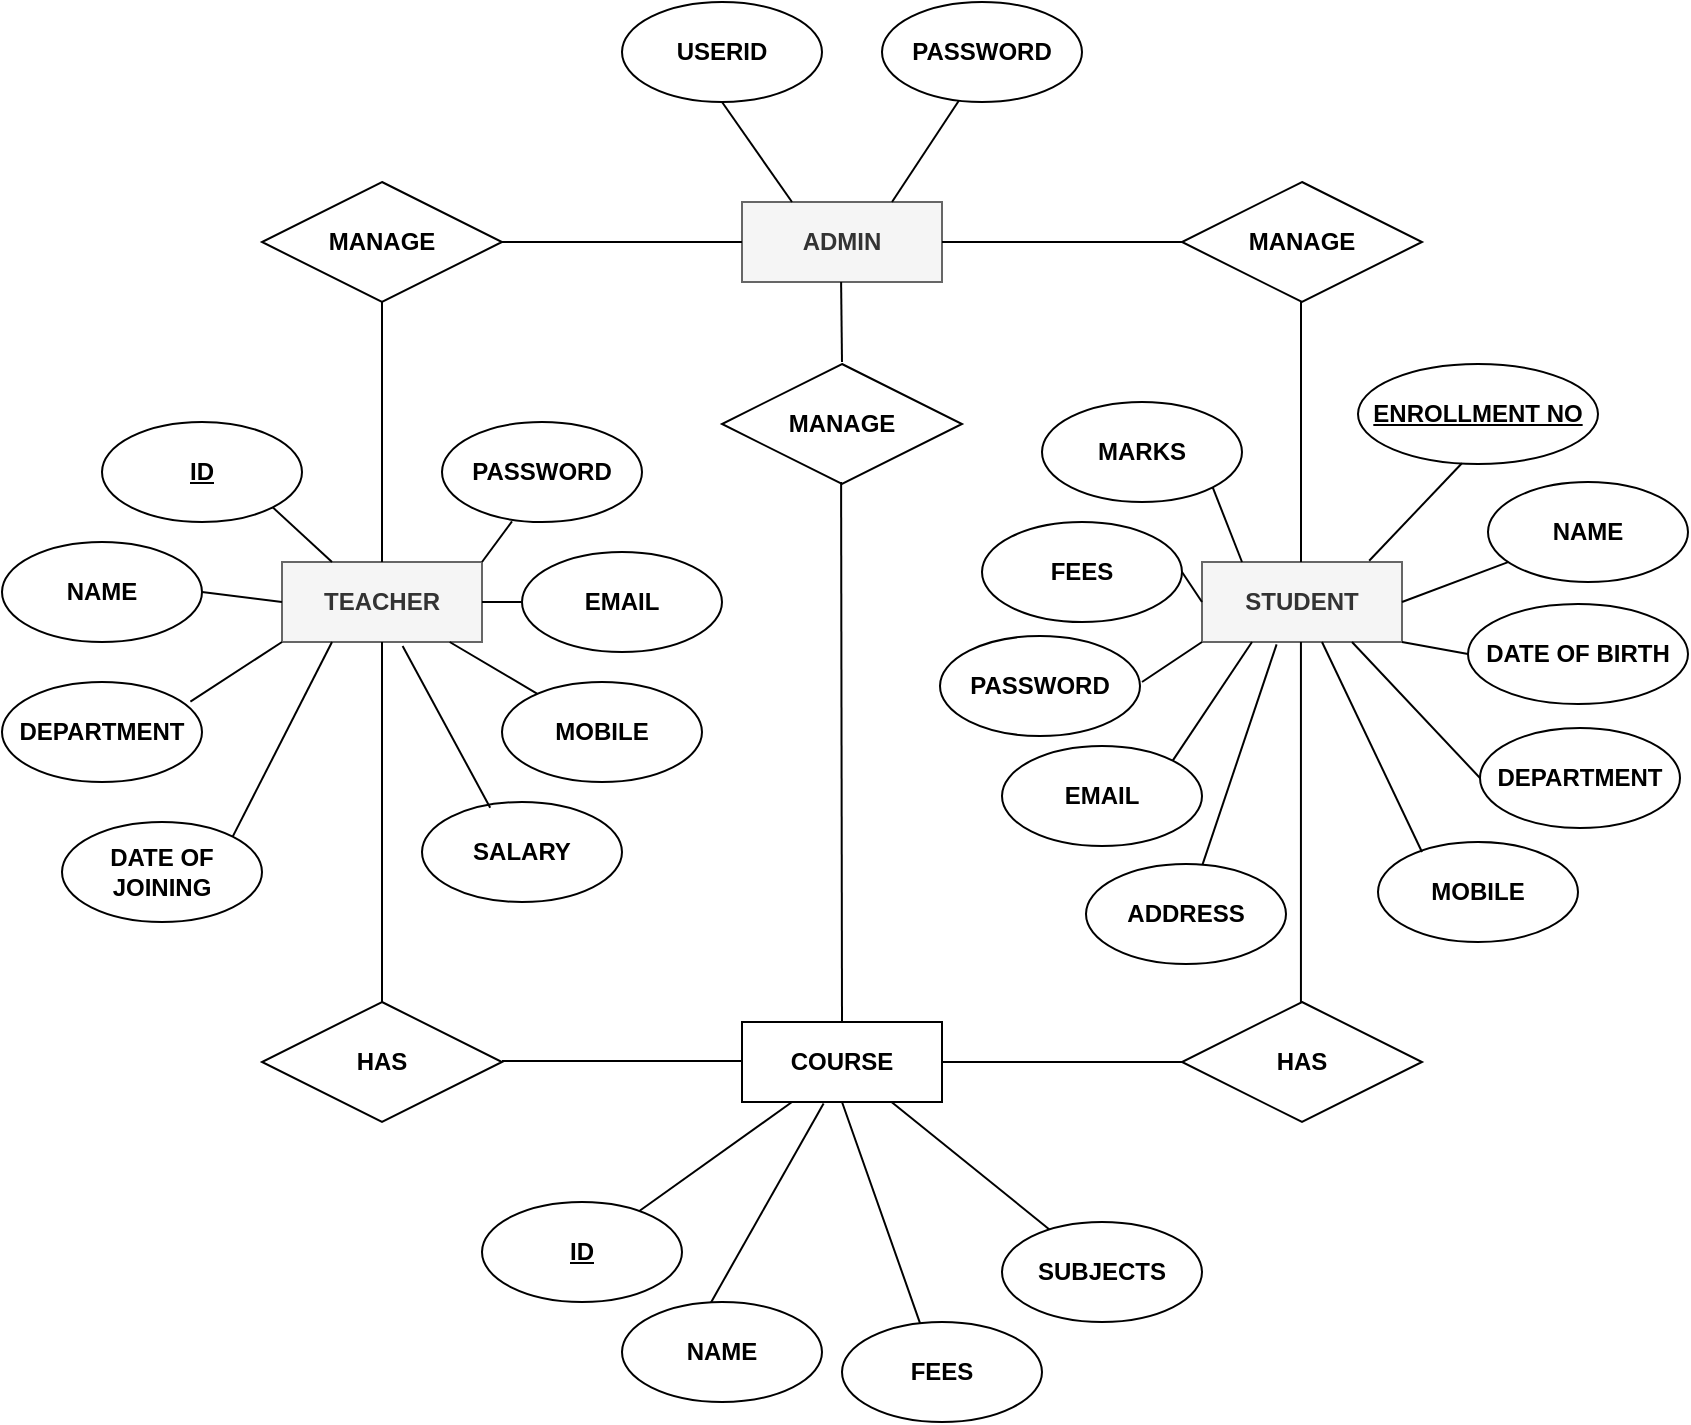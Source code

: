 <mxfile version="22.1.11" type="device">
  <diagram id="R2lEEEUBdFMjLlhIrx00" name="Page-1">
    <mxGraphModel dx="1105" dy="586" grid="1" gridSize="10" guides="1" tooltips="1" connect="1" arrows="1" fold="1" page="1" pageScale="1" pageWidth="850" pageHeight="1100" math="0" shadow="0" extFonts="Permanent Marker^https://fonts.googleapis.com/css?family=Permanent+Marker">
      <root>
        <mxCell id="0" />
        <mxCell id="1" parent="0" />
        <mxCell id="SZ-Po0INKamR9ki0L993-2" value="&lt;b&gt;ADMIN&lt;/b&gt;" style="whiteSpace=wrap;html=1;align=center;fillColor=#f5f5f5;strokeColor=#666666;fontColor=#333333;" vertex="1" parent="1">
          <mxGeometry x="370" y="240" width="100" height="40" as="geometry" />
        </mxCell>
        <mxCell id="SZ-Po0INKamR9ki0L993-3" value="&lt;b&gt;USERID&lt;/b&gt;" style="ellipse;whiteSpace=wrap;html=1;align=center;" vertex="1" parent="1">
          <mxGeometry x="310" y="140" width="100" height="50" as="geometry" />
        </mxCell>
        <mxCell id="SZ-Po0INKamR9ki0L993-4" value="&lt;b&gt;PASSWORD&lt;/b&gt;" style="ellipse;whiteSpace=wrap;html=1;align=center;" vertex="1" parent="1">
          <mxGeometry x="440" y="140" width="100" height="50" as="geometry" />
        </mxCell>
        <mxCell id="SZ-Po0INKamR9ki0L993-6" value="" style="endArrow=none;html=1;rounded=0;exitX=0.384;exitY=0.988;exitDx=0;exitDy=0;exitPerimeter=0;entryX=0.75;entryY=0;entryDx=0;entryDy=0;" edge="1" parent="1" source="SZ-Po0INKamR9ki0L993-4" target="SZ-Po0INKamR9ki0L993-2">
          <mxGeometry relative="1" as="geometry">
            <mxPoint x="600" y="250" as="sourcePoint" />
            <mxPoint x="620" y="320" as="targetPoint" />
          </mxGeometry>
        </mxCell>
        <mxCell id="SZ-Po0INKamR9ki0L993-7" value="" style="endArrow=none;html=1;rounded=0;exitX=0.5;exitY=1;exitDx=0;exitDy=0;entryX=0.25;entryY=0;entryDx=0;entryDy=0;" edge="1" parent="1" target="SZ-Po0INKamR9ki0L993-2">
          <mxGeometry relative="1" as="geometry">
            <mxPoint x="360" y="190" as="sourcePoint" />
            <mxPoint x="445" y="249" as="targetPoint" />
          </mxGeometry>
        </mxCell>
        <mxCell id="SZ-Po0INKamR9ki0L993-8" value="&lt;b&gt;MANAGE&lt;/b&gt;" style="shape=rhombus;perimeter=rhombusPerimeter;whiteSpace=wrap;html=1;align=center;" vertex="1" parent="1">
          <mxGeometry x="130" y="230" width="120" height="60" as="geometry" />
        </mxCell>
        <mxCell id="SZ-Po0INKamR9ki0L993-9" value="&lt;b&gt;MANAGE&lt;/b&gt;" style="shape=rhombus;perimeter=rhombusPerimeter;whiteSpace=wrap;html=1;align=center;" vertex="1" parent="1">
          <mxGeometry x="590" y="230" width="120" height="60" as="geometry" />
        </mxCell>
        <mxCell id="SZ-Po0INKamR9ki0L993-11" value="" style="line;strokeWidth=1;rotatable=0;dashed=0;labelPosition=right;align=left;verticalAlign=middle;spacingTop=0;spacingLeft=6;points=[];portConstraint=eastwest;" vertex="1" parent="1">
          <mxGeometry x="250" y="255" width="120" height="10" as="geometry" />
        </mxCell>
        <mxCell id="SZ-Po0INKamR9ki0L993-12" value="" style="line;strokeWidth=1;rotatable=0;dashed=0;labelPosition=right;align=left;verticalAlign=middle;spacingTop=0;spacingLeft=6;points=[];portConstraint=eastwest;" vertex="1" parent="1">
          <mxGeometry x="470" y="255" width="120" height="10" as="geometry" />
        </mxCell>
        <mxCell id="SZ-Po0INKamR9ki0L993-13" value="&lt;b&gt;TEACHER&lt;/b&gt;" style="whiteSpace=wrap;html=1;align=center;fillColor=#f5f5f5;fontColor=#333333;strokeColor=#666666;" vertex="1" parent="1">
          <mxGeometry x="140" y="420" width="100" height="40" as="geometry" />
        </mxCell>
        <mxCell id="SZ-Po0INKamR9ki0L993-14" value="&lt;b&gt;STUDENT&lt;/b&gt;" style="whiteSpace=wrap;html=1;align=center;fillColor=#f5f5f5;fontColor=#333333;strokeColor=#666666;" vertex="1" parent="1">
          <mxGeometry x="600" y="420" width="100" height="40" as="geometry" />
        </mxCell>
        <mxCell id="SZ-Po0INKamR9ki0L993-16" value="" style="endArrow=none;html=1;rounded=0;exitX=0.5;exitY=1;exitDx=0;exitDy=0;entryX=0.5;entryY=0;entryDx=0;entryDy=0;" edge="1" parent="1" source="SZ-Po0INKamR9ki0L993-8" target="SZ-Po0INKamR9ki0L993-13">
          <mxGeometry relative="1" as="geometry">
            <mxPoint x="340" y="350" as="sourcePoint" />
            <mxPoint x="420" y="440" as="targetPoint" />
          </mxGeometry>
        </mxCell>
        <mxCell id="SZ-Po0INKamR9ki0L993-17" value="" style="endArrow=none;html=1;rounded=0;exitX=0.5;exitY=1;exitDx=0;exitDy=0;entryX=0.5;entryY=0;entryDx=0;entryDy=0;" edge="1" parent="1">
          <mxGeometry relative="1" as="geometry">
            <mxPoint x="649.5" y="290" as="sourcePoint" />
            <mxPoint x="649.5" y="420" as="targetPoint" />
          </mxGeometry>
        </mxCell>
        <mxCell id="SZ-Po0INKamR9ki0L993-18" value="&lt;b&gt;ID&lt;/b&gt;" style="ellipse;whiteSpace=wrap;html=1;align=center;fontStyle=4;" vertex="1" parent="1">
          <mxGeometry x="50" y="350" width="100" height="50" as="geometry" />
        </mxCell>
        <mxCell id="SZ-Po0INKamR9ki0L993-19" value="&lt;b&gt;NAME&lt;/b&gt;" style="ellipse;whiteSpace=wrap;html=1;align=center;" vertex="1" parent="1">
          <mxGeometry y="410" width="100" height="50" as="geometry" />
        </mxCell>
        <mxCell id="SZ-Po0INKamR9ki0L993-20" value="&lt;b&gt;DEPARTMENT&lt;/b&gt;" style="ellipse;whiteSpace=wrap;html=1;align=center;" vertex="1" parent="1">
          <mxGeometry y="480" width="100" height="50" as="geometry" />
        </mxCell>
        <mxCell id="SZ-Po0INKamR9ki0L993-21" value="&lt;b&gt;DATE OF JOINING&lt;/b&gt;" style="ellipse;whiteSpace=wrap;html=1;align=center;" vertex="1" parent="1">
          <mxGeometry x="30" y="550" width="100" height="50" as="geometry" />
        </mxCell>
        <mxCell id="SZ-Po0INKamR9ki0L993-22" value="&lt;b&gt;SALARY&lt;/b&gt;" style="ellipse;whiteSpace=wrap;html=1;align=center;" vertex="1" parent="1">
          <mxGeometry x="210" y="540" width="100" height="50" as="geometry" />
        </mxCell>
        <mxCell id="SZ-Po0INKamR9ki0L993-23" value="&lt;b&gt;MOBILE&lt;/b&gt;" style="ellipse;whiteSpace=wrap;html=1;align=center;" vertex="1" parent="1">
          <mxGeometry x="250" y="480" width="100" height="50" as="geometry" />
        </mxCell>
        <mxCell id="SZ-Po0INKamR9ki0L993-24" value="&lt;b&gt;EMAIL&lt;/b&gt;" style="ellipse;whiteSpace=wrap;html=1;align=center;" vertex="1" parent="1">
          <mxGeometry x="260" y="415" width="100" height="50" as="geometry" />
        </mxCell>
        <mxCell id="SZ-Po0INKamR9ki0L993-25" value="" style="endArrow=none;html=1;rounded=0;exitX=1;exitY=1;exitDx=0;exitDy=0;entryX=0.25;entryY=0;entryDx=0;entryDy=0;" edge="1" parent="1" source="SZ-Po0INKamR9ki0L993-18" target="SZ-Po0INKamR9ki0L993-13">
          <mxGeometry relative="1" as="geometry">
            <mxPoint x="140" y="380" as="sourcePoint" />
            <mxPoint x="175" y="430" as="targetPoint" />
          </mxGeometry>
        </mxCell>
        <mxCell id="SZ-Po0INKamR9ki0L993-26" value="" style="endArrow=none;html=1;rounded=0;exitX=1;exitY=0.5;exitDx=0;exitDy=0;entryX=0;entryY=0.5;entryDx=0;entryDy=0;" edge="1" parent="1" source="SZ-Po0INKamR9ki0L993-19" target="SZ-Po0INKamR9ki0L993-13">
          <mxGeometry relative="1" as="geometry">
            <mxPoint x="152.5" y="500" as="sourcePoint" />
            <mxPoint x="187.5" y="550" as="targetPoint" />
          </mxGeometry>
        </mxCell>
        <mxCell id="SZ-Po0INKamR9ki0L993-27" value="" style="endArrow=none;html=1;rounded=0;exitX=0.942;exitY=0.196;exitDx=0;exitDy=0;entryX=0;entryY=1;entryDx=0;entryDy=0;exitPerimeter=0;" edge="1" parent="1" source="SZ-Po0INKamR9ki0L993-20" target="SZ-Po0INKamR9ki0L993-13">
          <mxGeometry relative="1" as="geometry">
            <mxPoint x="106" y="477" as="sourcePoint" />
            <mxPoint x="150" y="483" as="targetPoint" />
          </mxGeometry>
        </mxCell>
        <mxCell id="SZ-Po0INKamR9ki0L993-28" value="" style="endArrow=none;html=1;rounded=0;exitX=1;exitY=0;exitDx=0;exitDy=0;entryX=0.25;entryY=1;entryDx=0;entryDy=0;" edge="1" parent="1" source="SZ-Po0INKamR9ki0L993-21" target="SZ-Po0INKamR9ki0L993-13">
          <mxGeometry relative="1" as="geometry">
            <mxPoint x="120" y="542" as="sourcePoint" />
            <mxPoint x="160" y="470" as="targetPoint" />
          </mxGeometry>
        </mxCell>
        <mxCell id="SZ-Po0INKamR9ki0L993-29" value="" style="endArrow=none;html=1;rounded=0;exitX=0.603;exitY=1.05;exitDx=0;exitDy=0;entryX=0.341;entryY=0.057;entryDx=0;entryDy=0;exitPerimeter=0;entryPerimeter=0;" edge="1" parent="1" source="SZ-Po0INKamR9ki0L993-13" target="SZ-Po0INKamR9ki0L993-22">
          <mxGeometry relative="1" as="geometry">
            <mxPoint x="126" y="464" as="sourcePoint" />
            <mxPoint x="170" y="470" as="targetPoint" />
          </mxGeometry>
        </mxCell>
        <mxCell id="SZ-Po0INKamR9ki0L993-30" value="" style="endArrow=none;html=1;rounded=0;" edge="1" parent="1" source="SZ-Po0INKamR9ki0L993-13" target="SZ-Po0INKamR9ki0L993-23">
          <mxGeometry relative="1" as="geometry">
            <mxPoint x="136" y="474" as="sourcePoint" />
            <mxPoint x="180" y="480" as="targetPoint" />
          </mxGeometry>
        </mxCell>
        <mxCell id="SZ-Po0INKamR9ki0L993-31" value="" style="endArrow=none;html=1;rounded=0;entryX=0;entryY=0.5;entryDx=0;entryDy=0;exitX=1;exitY=0.5;exitDx=0;exitDy=0;" edge="1" parent="1" source="SZ-Po0INKamR9ki0L993-13" target="SZ-Po0INKamR9ki0L993-24">
          <mxGeometry relative="1" as="geometry">
            <mxPoint x="280" y="390" as="sourcePoint" />
            <mxPoint x="190" y="490" as="targetPoint" />
          </mxGeometry>
        </mxCell>
        <mxCell id="SZ-Po0INKamR9ki0L993-32" value="&lt;b&gt;ENROLLMENT NO&lt;/b&gt;" style="ellipse;whiteSpace=wrap;html=1;align=center;fontStyle=4;" vertex="1" parent="1">
          <mxGeometry x="678" y="321" width="120" height="50" as="geometry" />
        </mxCell>
        <mxCell id="SZ-Po0INKamR9ki0L993-33" value="&lt;b&gt;NAME&lt;/b&gt;" style="ellipse;whiteSpace=wrap;html=1;align=center;" vertex="1" parent="1">
          <mxGeometry x="743" y="380" width="100" height="50" as="geometry" />
        </mxCell>
        <mxCell id="SZ-Po0INKamR9ki0L993-34" value="&lt;b&gt;DATE OF BIRTH&lt;/b&gt;" style="ellipse;whiteSpace=wrap;html=1;align=center;" vertex="1" parent="1">
          <mxGeometry x="733" y="441" width="110" height="50" as="geometry" />
        </mxCell>
        <mxCell id="SZ-Po0INKamR9ki0L993-35" value="&lt;b&gt;DEPARTMENT&lt;/b&gt;" style="ellipse;whiteSpace=wrap;html=1;align=center;" vertex="1" parent="1">
          <mxGeometry x="739" y="503" width="100" height="50" as="geometry" />
        </mxCell>
        <mxCell id="SZ-Po0INKamR9ki0L993-36" value="&lt;b&gt;MOBILE&lt;/b&gt;" style="ellipse;whiteSpace=wrap;html=1;align=center;" vertex="1" parent="1">
          <mxGeometry x="688" y="560" width="100" height="50" as="geometry" />
        </mxCell>
        <mxCell id="SZ-Po0INKamR9ki0L993-37" value="&lt;b&gt;ADDRESS&lt;/b&gt;" style="ellipse;whiteSpace=wrap;html=1;align=center;" vertex="1" parent="1">
          <mxGeometry x="542" y="571" width="100" height="50" as="geometry" />
        </mxCell>
        <mxCell id="SZ-Po0INKamR9ki0L993-38" value="&lt;b&gt;EMAIL&lt;/b&gt;" style="ellipse;whiteSpace=wrap;html=1;align=center;" vertex="1" parent="1">
          <mxGeometry x="500" y="512" width="100" height="50" as="geometry" />
        </mxCell>
        <mxCell id="SZ-Po0INKamR9ki0L993-39" value="&lt;b&gt;FEES&lt;/b&gt;" style="ellipse;whiteSpace=wrap;html=1;align=center;" vertex="1" parent="1">
          <mxGeometry x="490" y="400" width="100" height="50" as="geometry" />
        </mxCell>
        <mxCell id="SZ-Po0INKamR9ki0L993-40" value="&lt;b&gt;MARKS&lt;/b&gt;" style="ellipse;whiteSpace=wrap;html=1;align=center;" vertex="1" parent="1">
          <mxGeometry x="520" y="340" width="100" height="50" as="geometry" />
        </mxCell>
        <mxCell id="SZ-Po0INKamR9ki0L993-41" value="" style="endArrow=none;html=1;rounded=0;entryX=0.373;entryY=1.029;entryDx=0;entryDy=0;entryPerimeter=0;" edge="1" parent="1" source="SZ-Po0INKamR9ki0L993-37" target="SZ-Po0INKamR9ki0L993-14">
          <mxGeometry relative="1" as="geometry">
            <mxPoint x="757" y="600" as="sourcePoint" />
            <mxPoint x="650" y="460" as="targetPoint" />
          </mxGeometry>
        </mxCell>
        <mxCell id="SZ-Po0INKamR9ki0L993-42" value="" style="endArrow=none;html=1;rounded=0;exitX=0.22;exitY=0.1;exitDx=0;exitDy=0;exitPerimeter=0;" edge="1" parent="1" source="SZ-Po0INKamR9ki0L993-36">
          <mxGeometry relative="1" as="geometry">
            <mxPoint x="644" y="585" as="sourcePoint" />
            <mxPoint x="660" y="460" as="targetPoint" />
          </mxGeometry>
        </mxCell>
        <mxCell id="SZ-Po0INKamR9ki0L993-43" value="" style="endArrow=none;html=1;rounded=0;entryX=0.75;entryY=1;entryDx=0;entryDy=0;exitX=0;exitY=0.5;exitDx=0;exitDy=0;" edge="1" parent="1" source="SZ-Po0INKamR9ki0L993-35" target="SZ-Po0INKamR9ki0L993-14">
          <mxGeometry relative="1" as="geometry">
            <mxPoint x="654" y="595" as="sourcePoint" />
            <mxPoint x="670" y="480" as="targetPoint" />
          </mxGeometry>
        </mxCell>
        <mxCell id="SZ-Po0INKamR9ki0L993-44" value="" style="endArrow=none;html=1;rounded=0;exitX=1;exitY=0;exitDx=0;exitDy=0;entryX=0.25;entryY=1;entryDx=0;entryDy=0;" edge="1" parent="1" source="SZ-Po0INKamR9ki0L993-38" target="SZ-Po0INKamR9ki0L993-14">
          <mxGeometry relative="1" as="geometry">
            <mxPoint x="664" y="605" as="sourcePoint" />
            <mxPoint x="680" y="490" as="targetPoint" />
          </mxGeometry>
        </mxCell>
        <mxCell id="SZ-Po0INKamR9ki0L993-45" value="" style="endArrow=none;html=1;rounded=0;entryX=0;entryY=0.5;entryDx=0;entryDy=0;exitX=1;exitY=0.5;exitDx=0;exitDy=0;" edge="1" parent="1" source="SZ-Po0INKamR9ki0L993-39" target="SZ-Po0INKamR9ki0L993-14">
          <mxGeometry relative="1" as="geometry">
            <mxPoint x="674" y="615" as="sourcePoint" />
            <mxPoint x="690" y="500" as="targetPoint" />
          </mxGeometry>
        </mxCell>
        <mxCell id="SZ-Po0INKamR9ki0L993-46" value="" style="endArrow=none;html=1;rounded=0;exitX=1;exitY=1;exitDx=0;exitDy=0;" edge="1" parent="1" source="SZ-Po0INKamR9ki0L993-40">
          <mxGeometry relative="1" as="geometry">
            <mxPoint x="540" y="395" as="sourcePoint" />
            <mxPoint x="620" y="420" as="targetPoint" />
          </mxGeometry>
        </mxCell>
        <mxCell id="SZ-Po0INKamR9ki0L993-47" value="" style="endArrow=none;html=1;rounded=0;entryX=0.433;entryY=0.992;entryDx=0;entryDy=0;entryPerimeter=0;exitX=0.836;exitY=-0.015;exitDx=0;exitDy=0;exitPerimeter=0;" edge="1" parent="1" source="SZ-Po0INKamR9ki0L993-14" target="SZ-Po0INKamR9ki0L993-32">
          <mxGeometry relative="1" as="geometry">
            <mxPoint x="690" y="410" as="sourcePoint" />
            <mxPoint x="710" y="520" as="targetPoint" />
          </mxGeometry>
        </mxCell>
        <mxCell id="SZ-Po0INKamR9ki0L993-48" value="" style="endArrow=none;html=1;rounded=0;exitX=1;exitY=0.5;exitDx=0;exitDy=0;" edge="1" parent="1" source="SZ-Po0INKamR9ki0L993-14" target="SZ-Po0INKamR9ki0L993-33">
          <mxGeometry relative="1" as="geometry">
            <mxPoint x="704" y="645" as="sourcePoint" />
            <mxPoint x="740" y="420" as="targetPoint" />
          </mxGeometry>
        </mxCell>
        <mxCell id="SZ-Po0INKamR9ki0L993-49" value="" style="endArrow=none;html=1;rounded=0;entryX=1;entryY=1;entryDx=0;entryDy=0;exitX=0;exitY=0.5;exitDx=0;exitDy=0;" edge="1" parent="1" source="SZ-Po0INKamR9ki0L993-34" target="SZ-Po0INKamR9ki0L993-14">
          <mxGeometry relative="1" as="geometry">
            <mxPoint x="714" y="655" as="sourcePoint" />
            <mxPoint x="730" y="540" as="targetPoint" />
          </mxGeometry>
        </mxCell>
        <mxCell id="SZ-Po0INKamR9ki0L993-51" value="&lt;b&gt;MANAGE&lt;/b&gt;" style="shape=rhombus;perimeter=rhombusPerimeter;whiteSpace=wrap;html=1;align=center;" vertex="1" parent="1">
          <mxGeometry x="360" y="321" width="120" height="60" as="geometry" />
        </mxCell>
        <mxCell id="SZ-Po0INKamR9ki0L993-52" value="" style="endArrow=none;html=1;rounded=0;exitX=0.5;exitY=1;exitDx=0;exitDy=0;" edge="1" parent="1">
          <mxGeometry relative="1" as="geometry">
            <mxPoint x="419.55" y="280" as="sourcePoint" />
            <mxPoint x="420" y="320" as="targetPoint" />
          </mxGeometry>
        </mxCell>
        <mxCell id="SZ-Po0INKamR9ki0L993-53" value="" style="endArrow=none;html=1;rounded=0;exitX=0.5;exitY=1;exitDx=0;exitDy=0;entryX=0.5;entryY=0;entryDx=0;entryDy=0;" edge="1" parent="1" target="SZ-Po0INKamR9ki0L993-54">
          <mxGeometry relative="1" as="geometry">
            <mxPoint x="419.55" y="380" as="sourcePoint" />
            <mxPoint x="420" y="590" as="targetPoint" />
          </mxGeometry>
        </mxCell>
        <mxCell id="SZ-Po0INKamR9ki0L993-54" value="&lt;b&gt;COURSE&lt;/b&gt;" style="whiteSpace=wrap;html=1;align=center;" vertex="1" parent="1">
          <mxGeometry x="370" y="650" width="100" height="40" as="geometry" />
        </mxCell>
        <mxCell id="SZ-Po0INKamR9ki0L993-55" value="&lt;b&gt;ID&lt;/b&gt;" style="ellipse;whiteSpace=wrap;html=1;align=center;fontStyle=4;" vertex="1" parent="1">
          <mxGeometry x="240" y="740" width="100" height="50" as="geometry" />
        </mxCell>
        <mxCell id="SZ-Po0INKamR9ki0L993-56" value="&lt;b&gt;NAME&lt;/b&gt;" style="ellipse;whiteSpace=wrap;html=1;align=center;" vertex="1" parent="1">
          <mxGeometry x="310" y="790" width="100" height="50" as="geometry" />
        </mxCell>
        <mxCell id="SZ-Po0INKamR9ki0L993-57" value="&lt;b&gt;SUBJECTS&lt;/b&gt;" style="ellipse;whiteSpace=wrap;html=1;align=center;" vertex="1" parent="1">
          <mxGeometry x="500" y="750" width="100" height="50" as="geometry" />
        </mxCell>
        <mxCell id="SZ-Po0INKamR9ki0L993-58" value="" style="endArrow=none;html=1;rounded=0;entryX=0.25;entryY=1;entryDx=0;entryDy=0;" edge="1" parent="1" source="SZ-Po0INKamR9ki0L993-55" target="SZ-Po0INKamR9ki0L993-54">
          <mxGeometry relative="1" as="geometry">
            <mxPoint x="260" y="692" as="sourcePoint" />
            <mxPoint x="279" y="625" as="targetPoint" />
          </mxGeometry>
        </mxCell>
        <mxCell id="SZ-Po0INKamR9ki0L993-59" value="" style="endArrow=none;html=1;rounded=0;entryX=0.408;entryY=1.018;entryDx=0;entryDy=0;entryPerimeter=0;exitX=0.445;exitY=0.004;exitDx=0;exitDy=0;exitPerimeter=0;" edge="1" parent="1" source="SZ-Po0INKamR9ki0L993-56" target="SZ-Po0INKamR9ki0L993-54">
          <mxGeometry relative="1" as="geometry">
            <mxPoint x="410" y="730" as="sourcePoint" />
            <mxPoint x="405" y="700" as="targetPoint" />
          </mxGeometry>
        </mxCell>
        <mxCell id="SZ-Po0INKamR9ki0L993-60" value="" style="endArrow=none;html=1;rounded=0;" edge="1" parent="1" source="SZ-Po0INKamR9ki0L993-57" target="SZ-Po0INKamR9ki0L993-54">
          <mxGeometry relative="1" as="geometry">
            <mxPoint x="510" y="730" as="sourcePoint" />
            <mxPoint x="415" y="710" as="targetPoint" />
          </mxGeometry>
        </mxCell>
        <mxCell id="SZ-Po0INKamR9ki0L993-61" value="" style="endArrow=none;html=1;rounded=0;entryX=0.5;entryY=1;entryDx=0;entryDy=0;exitX=0.39;exitY=0.011;exitDx=0;exitDy=0;exitPerimeter=0;" edge="1" parent="1" source="SZ-Po0INKamR9ki0L993-63" target="SZ-Po0INKamR9ki0L993-54">
          <mxGeometry relative="1" as="geometry">
            <mxPoint x="367" y="764" as="sourcePoint" />
            <mxPoint x="425" y="720" as="targetPoint" />
          </mxGeometry>
        </mxCell>
        <mxCell id="SZ-Po0INKamR9ki0L993-63" value="&lt;b&gt;FEES&lt;/b&gt;" style="ellipse;whiteSpace=wrap;html=1;align=center;" vertex="1" parent="1">
          <mxGeometry x="420" y="800" width="100" height="50" as="geometry" />
        </mxCell>
        <mxCell id="SZ-Po0INKamR9ki0L993-64" value="&lt;b&gt;HAS&lt;/b&gt;" style="shape=rhombus;perimeter=rhombusPerimeter;whiteSpace=wrap;html=1;align=center;" vertex="1" parent="1">
          <mxGeometry x="590" y="640" width="120" height="60" as="geometry" />
        </mxCell>
        <mxCell id="SZ-Po0INKamR9ki0L993-66" value="" style="endArrow=none;html=1;rounded=0;entryX=0;entryY=0.5;entryDx=0;entryDy=0;" edge="1" parent="1" target="SZ-Po0INKamR9ki0L993-64">
          <mxGeometry relative="1" as="geometry">
            <mxPoint x="470" y="670" as="sourcePoint" />
            <mxPoint x="573" y="670" as="targetPoint" />
          </mxGeometry>
        </mxCell>
        <mxCell id="SZ-Po0INKamR9ki0L993-67" value="&lt;b&gt;HAS&lt;/b&gt;" style="shape=rhombus;perimeter=rhombusPerimeter;whiteSpace=wrap;html=1;align=center;" vertex="1" parent="1">
          <mxGeometry x="130" y="640" width="120" height="60" as="geometry" />
        </mxCell>
        <mxCell id="SZ-Po0INKamR9ki0L993-68" value="" style="endArrow=none;html=1;rounded=0;exitX=0.5;exitY=1;exitDx=0;exitDy=0;entryX=0.5;entryY=0;entryDx=0;entryDy=0;" edge="1" parent="1">
          <mxGeometry relative="1" as="geometry">
            <mxPoint x="190" y="460" as="sourcePoint" />
            <mxPoint x="190" y="640" as="targetPoint" />
          </mxGeometry>
        </mxCell>
        <mxCell id="SZ-Po0INKamR9ki0L993-69" value="" style="endArrow=none;html=1;rounded=0;entryX=0;entryY=0.5;entryDx=0;entryDy=0;" edge="1" parent="1">
          <mxGeometry relative="1" as="geometry">
            <mxPoint x="250" y="669.47" as="sourcePoint" />
            <mxPoint x="370" y="669.47" as="targetPoint" />
          </mxGeometry>
        </mxCell>
        <mxCell id="SZ-Po0INKamR9ki0L993-70" value="" style="endArrow=none;html=1;rounded=0;exitX=0.5;exitY=1;exitDx=0;exitDy=0;entryX=0.5;entryY=0;entryDx=0;entryDy=0;" edge="1" parent="1">
          <mxGeometry relative="1" as="geometry">
            <mxPoint x="649.47" y="460" as="sourcePoint" />
            <mxPoint x="649.47" y="640" as="targetPoint" />
          </mxGeometry>
        </mxCell>
        <mxCell id="SZ-Po0INKamR9ki0L993-71" value="&lt;b&gt;PASSWORD&lt;/b&gt;" style="ellipse;whiteSpace=wrap;html=1;align=center;" vertex="1" parent="1">
          <mxGeometry x="220" y="350" width="100" height="50" as="geometry" />
        </mxCell>
        <mxCell id="SZ-Po0INKamR9ki0L993-72" value="" style="endArrow=none;html=1;rounded=0;exitX=1;exitY=0;exitDx=0;exitDy=0;entryX=0.35;entryY=0.994;entryDx=0;entryDy=0;entryPerimeter=0;" edge="1" parent="1" source="SZ-Po0INKamR9ki0L993-13" target="SZ-Po0INKamR9ki0L993-71">
          <mxGeometry relative="1" as="geometry">
            <mxPoint x="104" y="500" as="sourcePoint" />
            <mxPoint x="150" y="470" as="targetPoint" />
          </mxGeometry>
        </mxCell>
        <mxCell id="SZ-Po0INKamR9ki0L993-73" value="&lt;b&gt;PASSWORD&lt;/b&gt;" style="ellipse;whiteSpace=wrap;html=1;align=center;" vertex="1" parent="1">
          <mxGeometry x="469" y="457" width="100" height="50" as="geometry" />
        </mxCell>
        <mxCell id="SZ-Po0INKamR9ki0L993-74" value="" style="endArrow=none;html=1;rounded=0;" edge="1" parent="1">
          <mxGeometry relative="1" as="geometry">
            <mxPoint x="570" y="480" as="sourcePoint" />
            <mxPoint x="600" y="460" as="targetPoint" />
          </mxGeometry>
        </mxCell>
      </root>
    </mxGraphModel>
  </diagram>
</mxfile>
